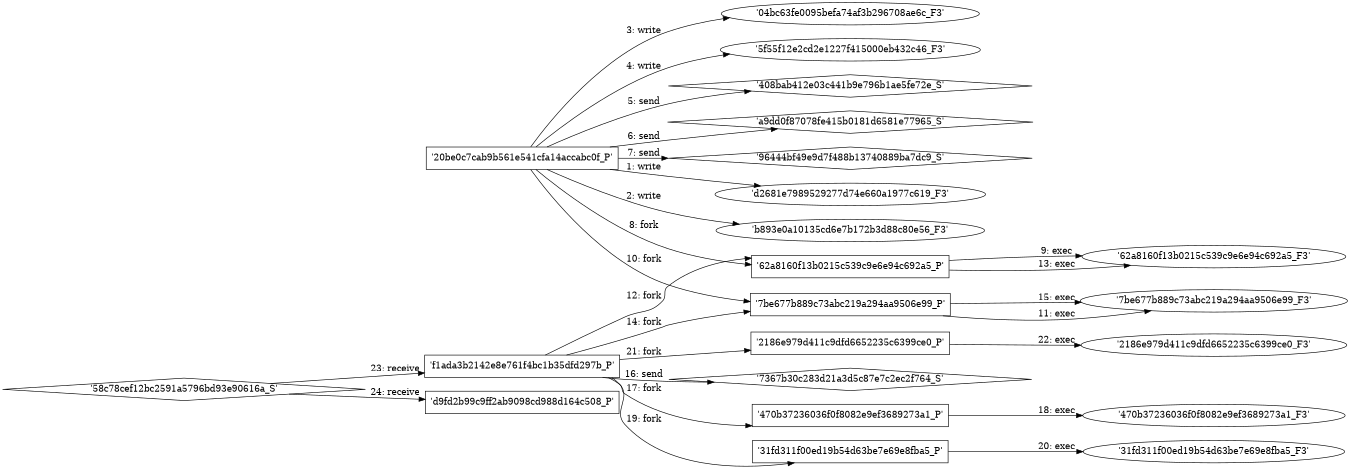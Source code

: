 digraph "D:\Learning\Paper\apt\基于CTI的攻击预警\Dataset\攻击图\ASGfromALLCTI\Emotet is back after a summer break.dot" {
rankdir="LR"
size="9"
fixedsize="false"
splines="true"
nodesep=0.3
ranksep=0
fontsize=10
overlap="scalexy"
engine= "neato"
	"'d2681e7989529277d74e660a1977c619_F3'" [node_type=file shape=ellipse]
	"'20be0c7cab9b561e541cfa14accabc0f_P'" [node_type=Process shape=box]
	"'20be0c7cab9b561e541cfa14accabc0f_P'" -> "'d2681e7989529277d74e660a1977c619_F3'" [label="1: write"]
	"'b893e0a10135cd6e7b172b3d88c80e56_F3'" [node_type=file shape=ellipse]
	"'20be0c7cab9b561e541cfa14accabc0f_P'" [node_type=Process shape=box]
	"'20be0c7cab9b561e541cfa14accabc0f_P'" -> "'b893e0a10135cd6e7b172b3d88c80e56_F3'" [label="2: write"]
	"'04bc63fe0095befa74af3b296708ae6c_F3'" [node_type=file shape=ellipse]
	"'20be0c7cab9b561e541cfa14accabc0f_P'" [node_type=Process shape=box]
	"'20be0c7cab9b561e541cfa14accabc0f_P'" -> "'04bc63fe0095befa74af3b296708ae6c_F3'" [label="3: write"]
	"'5f55f12e2cd2e1227f415000eb432c46_F3'" [node_type=file shape=ellipse]
	"'20be0c7cab9b561e541cfa14accabc0f_P'" [node_type=Process shape=box]
	"'20be0c7cab9b561e541cfa14accabc0f_P'" -> "'5f55f12e2cd2e1227f415000eb432c46_F3'" [label="4: write"]
	"'408bab412e03c441b9e796b1ae5fe72e_S'" [node_type=Socket shape=diamond]
	"'20be0c7cab9b561e541cfa14accabc0f_P'" [node_type=Process shape=box]
	"'20be0c7cab9b561e541cfa14accabc0f_P'" -> "'408bab412e03c441b9e796b1ae5fe72e_S'" [label="5: send"]
	"'a9dd0f87078fe415b0181d6581e77965_S'" [node_type=Socket shape=diamond]
	"'20be0c7cab9b561e541cfa14accabc0f_P'" [node_type=Process shape=box]
	"'20be0c7cab9b561e541cfa14accabc0f_P'" -> "'a9dd0f87078fe415b0181d6581e77965_S'" [label="6: send"]
	"'96444bf49e9d7f488b13740889ba7dc9_S'" [node_type=Socket shape=diamond]
	"'20be0c7cab9b561e541cfa14accabc0f_P'" [node_type=Process shape=box]
	"'20be0c7cab9b561e541cfa14accabc0f_P'" -> "'96444bf49e9d7f488b13740889ba7dc9_S'" [label="7: send"]
	"'20be0c7cab9b561e541cfa14accabc0f_P'" [node_type=Process shape=box]
	"'62a8160f13b0215c539c9e6e94c692a5_P'" [node_type=Process shape=box]
	"'20be0c7cab9b561e541cfa14accabc0f_P'" -> "'62a8160f13b0215c539c9e6e94c692a5_P'" [label="8: fork"]
	"'62a8160f13b0215c539c9e6e94c692a5_P'" [node_type=Process shape=box]
	"'62a8160f13b0215c539c9e6e94c692a5_F3'" [node_type=File shape=ellipse]
	"'62a8160f13b0215c539c9e6e94c692a5_P'" -> "'62a8160f13b0215c539c9e6e94c692a5_F3'" [label="9: exec"]
	"'20be0c7cab9b561e541cfa14accabc0f_P'" [node_type=Process shape=box]
	"'7be677b889c73abc219a294aa9506e99_P'" [node_type=Process shape=box]
	"'20be0c7cab9b561e541cfa14accabc0f_P'" -> "'7be677b889c73abc219a294aa9506e99_P'" [label="10: fork"]
	"'7be677b889c73abc219a294aa9506e99_P'" [node_type=Process shape=box]
	"'7be677b889c73abc219a294aa9506e99_F3'" [node_type=File shape=ellipse]
	"'7be677b889c73abc219a294aa9506e99_P'" -> "'7be677b889c73abc219a294aa9506e99_F3'" [label="11: exec"]
	"'f1ada3b2142e8e761f4bc1b35dfd297b_P'" [node_type=Process shape=box]
	"'62a8160f13b0215c539c9e6e94c692a5_P'" [node_type=Process shape=box]
	"'f1ada3b2142e8e761f4bc1b35dfd297b_P'" -> "'62a8160f13b0215c539c9e6e94c692a5_P'" [label="12: fork"]
	"'62a8160f13b0215c539c9e6e94c692a5_P'" [node_type=Process shape=box]
	"'62a8160f13b0215c539c9e6e94c692a5_F3'" [node_type=File shape=ellipse]
	"'62a8160f13b0215c539c9e6e94c692a5_P'" -> "'62a8160f13b0215c539c9e6e94c692a5_F3'" [label="13: exec"]
	"'f1ada3b2142e8e761f4bc1b35dfd297b_P'" [node_type=Process shape=box]
	"'7be677b889c73abc219a294aa9506e99_P'" [node_type=Process shape=box]
	"'f1ada3b2142e8e761f4bc1b35dfd297b_P'" -> "'7be677b889c73abc219a294aa9506e99_P'" [label="14: fork"]
	"'7be677b889c73abc219a294aa9506e99_P'" [node_type=Process shape=box]
	"'7be677b889c73abc219a294aa9506e99_F3'" [node_type=File shape=ellipse]
	"'7be677b889c73abc219a294aa9506e99_P'" -> "'7be677b889c73abc219a294aa9506e99_F3'" [label="15: exec"]
	"'7367b30c283d21a3d5c87e7c2ec2f764_S'" [node_type=Socket shape=diamond]
	"'f1ada3b2142e8e761f4bc1b35dfd297b_P'" [node_type=Process shape=box]
	"'f1ada3b2142e8e761f4bc1b35dfd297b_P'" -> "'7367b30c283d21a3d5c87e7c2ec2f764_S'" [label="16: send"]
	"'f1ada3b2142e8e761f4bc1b35dfd297b_P'" [node_type=Process shape=box]
	"'470b37236036f0f8082e9ef3689273a1_P'" [node_type=Process shape=box]
	"'f1ada3b2142e8e761f4bc1b35dfd297b_P'" -> "'470b37236036f0f8082e9ef3689273a1_P'" [label="17: fork"]
	"'470b37236036f0f8082e9ef3689273a1_P'" [node_type=Process shape=box]
	"'470b37236036f0f8082e9ef3689273a1_F3'" [node_type=File shape=ellipse]
	"'470b37236036f0f8082e9ef3689273a1_P'" -> "'470b37236036f0f8082e9ef3689273a1_F3'" [label="18: exec"]
	"'f1ada3b2142e8e761f4bc1b35dfd297b_P'" [node_type=Process shape=box]
	"'31fd311f00ed19b54d63be7e69e8fba5_P'" [node_type=Process shape=box]
	"'f1ada3b2142e8e761f4bc1b35dfd297b_P'" -> "'31fd311f00ed19b54d63be7e69e8fba5_P'" [label="19: fork"]
	"'31fd311f00ed19b54d63be7e69e8fba5_P'" [node_type=Process shape=box]
	"'31fd311f00ed19b54d63be7e69e8fba5_F3'" [node_type=File shape=ellipse]
	"'31fd311f00ed19b54d63be7e69e8fba5_P'" -> "'31fd311f00ed19b54d63be7e69e8fba5_F3'" [label="20: exec"]
	"'f1ada3b2142e8e761f4bc1b35dfd297b_P'" [node_type=Process shape=box]
	"'2186e979d411c9dfd6652235c6399ce0_P'" [node_type=Process shape=box]
	"'f1ada3b2142e8e761f4bc1b35dfd297b_P'" -> "'2186e979d411c9dfd6652235c6399ce0_P'" [label="21: fork"]
	"'2186e979d411c9dfd6652235c6399ce0_P'" [node_type=Process shape=box]
	"'2186e979d411c9dfd6652235c6399ce0_F3'" [node_type=File shape=ellipse]
	"'2186e979d411c9dfd6652235c6399ce0_P'" -> "'2186e979d411c9dfd6652235c6399ce0_F3'" [label="22: exec"]
	"'f1ada3b2142e8e761f4bc1b35dfd297b_P'" [node_type=Process shape=box]
	"'58c78cef12bc2591a5796bd93e90616a_S'" [node_type=Socket shape=diamond]
	"'58c78cef12bc2591a5796bd93e90616a_S'" -> "'f1ada3b2142e8e761f4bc1b35dfd297b_P'" [label="23: receive"]
	"'d9fd2b99c9ff2ab9098cd988d164c508_P'" [node_type=Process shape=box]
	"'58c78cef12bc2591a5796bd93e90616a_S'" [node_type=Socket shape=diamond]
	"'58c78cef12bc2591a5796bd93e90616a_S'" -> "'d9fd2b99c9ff2ab9098cd988d164c508_P'" [label="24: receive"]
}
